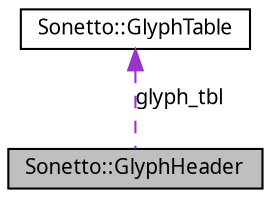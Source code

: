 digraph G
{
  bgcolor="transparent";
  edge [fontname="FreeSans.ttf",fontsize=10,labelfontname="FreeSans.ttf",labelfontsize=10];
  node [fontname="FreeSans.ttf",fontsize=10,shape=record];
  Node1 [label="Sonetto::GlyphHeader",height=0.2,width=0.4,color="black", fillcolor="grey75", style="filled" fontcolor="black"];
  Node2 -> Node1 [dir=back,color="darkorchid3",fontsize=10,style="dashed",label="glyph_tbl",fontname="FreeSans.ttf"];
  Node2 [label="Sonetto::GlyphTable",height=0.2,width=0.4,color="black",URL="$struct_sonetto_1_1_glyph_table.html",tooltip="Stores the number of glyphs in the font texture."];
}
